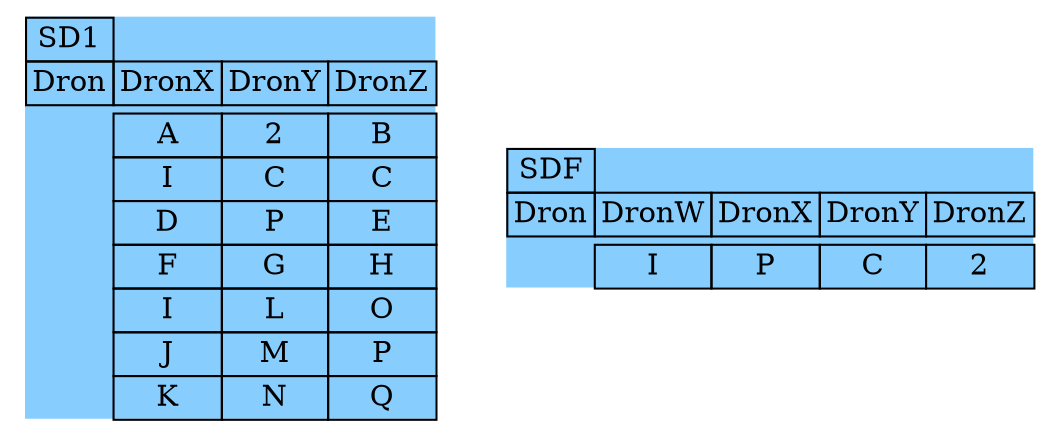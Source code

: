
        digraph G {
            node [shape=plaintext];  // Establecemos la forma del nodo como "plaintext"
            "SD1" [label=<<table border="0" cellborder="1" cellspacing="0" bgcolor="skyblue1"><tr><td>SD1</td></tr>
        
            <tr>
                <td>Dron</td>
                
            
        
                    
                    <td>DronX</td>
                    
            
                    
                    <td>DronY</td>
                    
            
                    
                    <td>DronZ</td>
                    
            
        </tr>
        <tr><td border="0"></td>
        
            
            
        
            
            
        
            
            </tr><tr><td border="0"></td><td>A</td>
<td>2</td>
<td>B</td>
</tr><tr><td border="0"></td><td>I</td>
<td>C</td>
<td>C</td>
</tr><tr><td border="0"></td><td>D</td>
<td>P</td>
<td>E</td>
</tr><tr><td border="0"></td><td>F</td>
<td>G</td>
<td>H</td>
</tr><tr><td border="0"></td><td>I</td>
<td>L</td>
<td>O</td>
</tr><tr><td border="0"></td><td>J</td>
<td>M</td>
<td>P</td>
</tr><tr><td border="0"></td><td>K</td>
<td>N</td>
<td>Q</td>
</tr></table>>];
"SDF" [label=<<table border="0" cellborder="1" cellspacing="0" bgcolor="skyblue1"><tr><td>SDF</td></tr>
        
            <tr>
                <td>Dron</td>
                
            
        
                    
                    <td>DronW</td>
                    
            
                    
                    <td>DronX</td>
                    
            
                    
                    <td>DronY</td>
                    
            
                    
                    <td>DronZ</td>
                    
            
        </tr>
        <tr><td border="0"></td>
        
            
            
        
            
            
        
            
            
        
            
            </tr><tr><td border="0"></td><td>I</td>
<td>P</td>
<td>C</td>
<td>2</td>
</tr></table>>];

        }
        